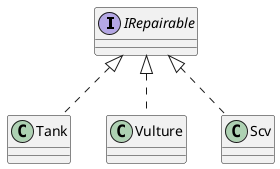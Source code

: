 @startuml
'https://plantuml.com/class-diagram

interface IRepairable{
}
class Tank implements IRepairable{
}

class Vulture implements IRepairable{
}

class Scv implements IRepairable{
}

@enduml